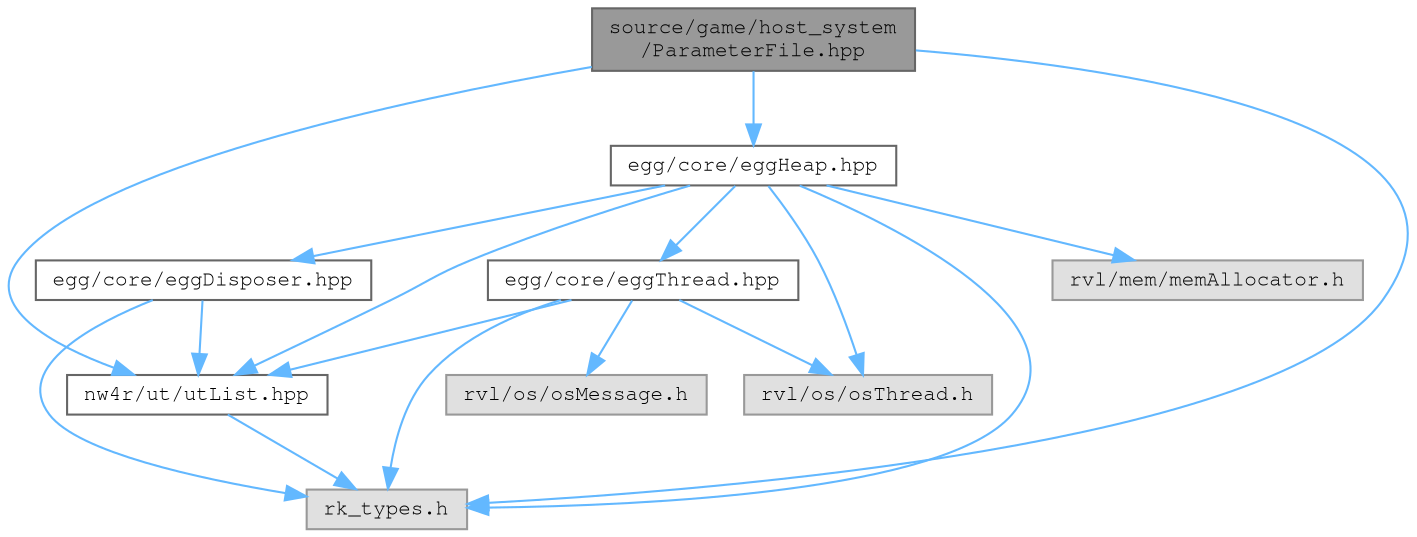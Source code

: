 digraph "source/game/host_system/ParameterFile.hpp"
{
 // LATEX_PDF_SIZE
  bgcolor="transparent";
  edge [fontname=FreeMono,fontsize=10,labelfontname=FreeMono,labelfontsize=10];
  node [fontname=FreeMono,fontsize=10,shape=box,height=0.2,width=0.4];
  Node1 [label="source/game/host_system\l/ParameterFile.hpp",height=0.2,width=0.4,color="gray40", fillcolor="grey60", style="filled", fontcolor="black",tooltip="Contains reading code for an unused 'Parameter' file."];
  Node1 -> Node2 [color="steelblue1",style="solid"];
  Node2 [label="rk_types.h",height=0.2,width=0.4,color="grey60", fillcolor="#E0E0E0", style="filled",tooltip=" "];
  Node1 -> Node3 [color="steelblue1",style="solid"];
  Node3 [label="egg/core/eggHeap.hpp",height=0.2,width=0.4,color="grey40", fillcolor="white", style="filled",URL="$egg_heap_8hpp.html",tooltip="Base Heap class."];
  Node3 -> Node4 [color="steelblue1",style="solid"];
  Node4 [label="egg/core/eggDisposer.hpp",height=0.2,width=0.4,color="grey40", fillcolor="white", style="filled",URL="$egg_disposer_8hpp.html",tooltip="Headers for EGG::Disposer."];
  Node4 -> Node5 [color="steelblue1",style="solid"];
  Node5 [label="nw4r/ut/utList.hpp",height=0.2,width=0.4,color="grey40", fillcolor="white", style="filled",URL="$ut_list_8hpp_source.html",tooltip=" "];
  Node5 -> Node2 [color="steelblue1",style="solid"];
  Node4 -> Node2 [color="steelblue1",style="solid"];
  Node3 -> Node5 [color="steelblue1",style="solid"];
  Node3 -> Node2 [color="steelblue1",style="solid"];
  Node3 -> Node6 [color="steelblue1",style="solid"];
  Node6 [label="rvl/os/osThread.h",height=0.2,width=0.4,color="grey60", fillcolor="#E0E0E0", style="filled",tooltip=" "];
  Node3 -> Node7 [color="steelblue1",style="solid"];
  Node7 [label="rvl/mem/memAllocator.h",height=0.2,width=0.4,color="grey60", fillcolor="#E0E0E0", style="filled",tooltip=" "];
  Node3 -> Node8 [color="steelblue1",style="solid"];
  Node8 [label="egg/core/eggThread.hpp",height=0.2,width=0.4,color="grey40", fillcolor="white", style="filled",URL="$egg_thread_8hpp.html",tooltip="Thread class for extending."];
  Node8 -> Node5 [color="steelblue1",style="solid"];
  Node8 -> Node2 [color="steelblue1",style="solid"];
  Node8 -> Node9 [color="steelblue1",style="solid"];
  Node9 [label="rvl/os/osMessage.h",height=0.2,width=0.4,color="grey60", fillcolor="#E0E0E0", style="filled",tooltip=" "];
  Node8 -> Node6 [color="steelblue1",style="solid"];
  Node1 -> Node5 [color="steelblue1",style="solid"];
}
